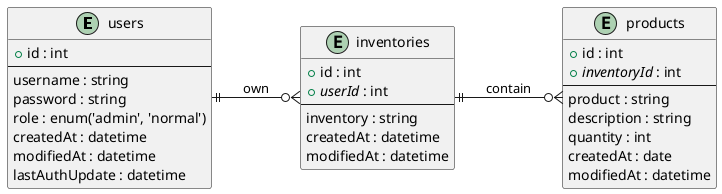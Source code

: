 @startuml inventiveDB
left to right direction

entity users {
+id : int
--
username : string
password : string
role : enum('admin', 'normal')
createdAt : datetime
modifiedAt : datetime
lastAuthUpdate : datetime
}

entity inventories {
    +id : int
    +//userId// : int
    --
    inventory : string
    createdAt : datetime
    modifiedAt : datetime
}

entity products {
    +id : int
    +//inventoryId// : int
    --
    product : string
    description : string
    quantity : int
    createdAt : date
    modifiedAt : datetime
}

users ||--o{ inventories : own
inventories ||--o{ products : contain

@enduml
